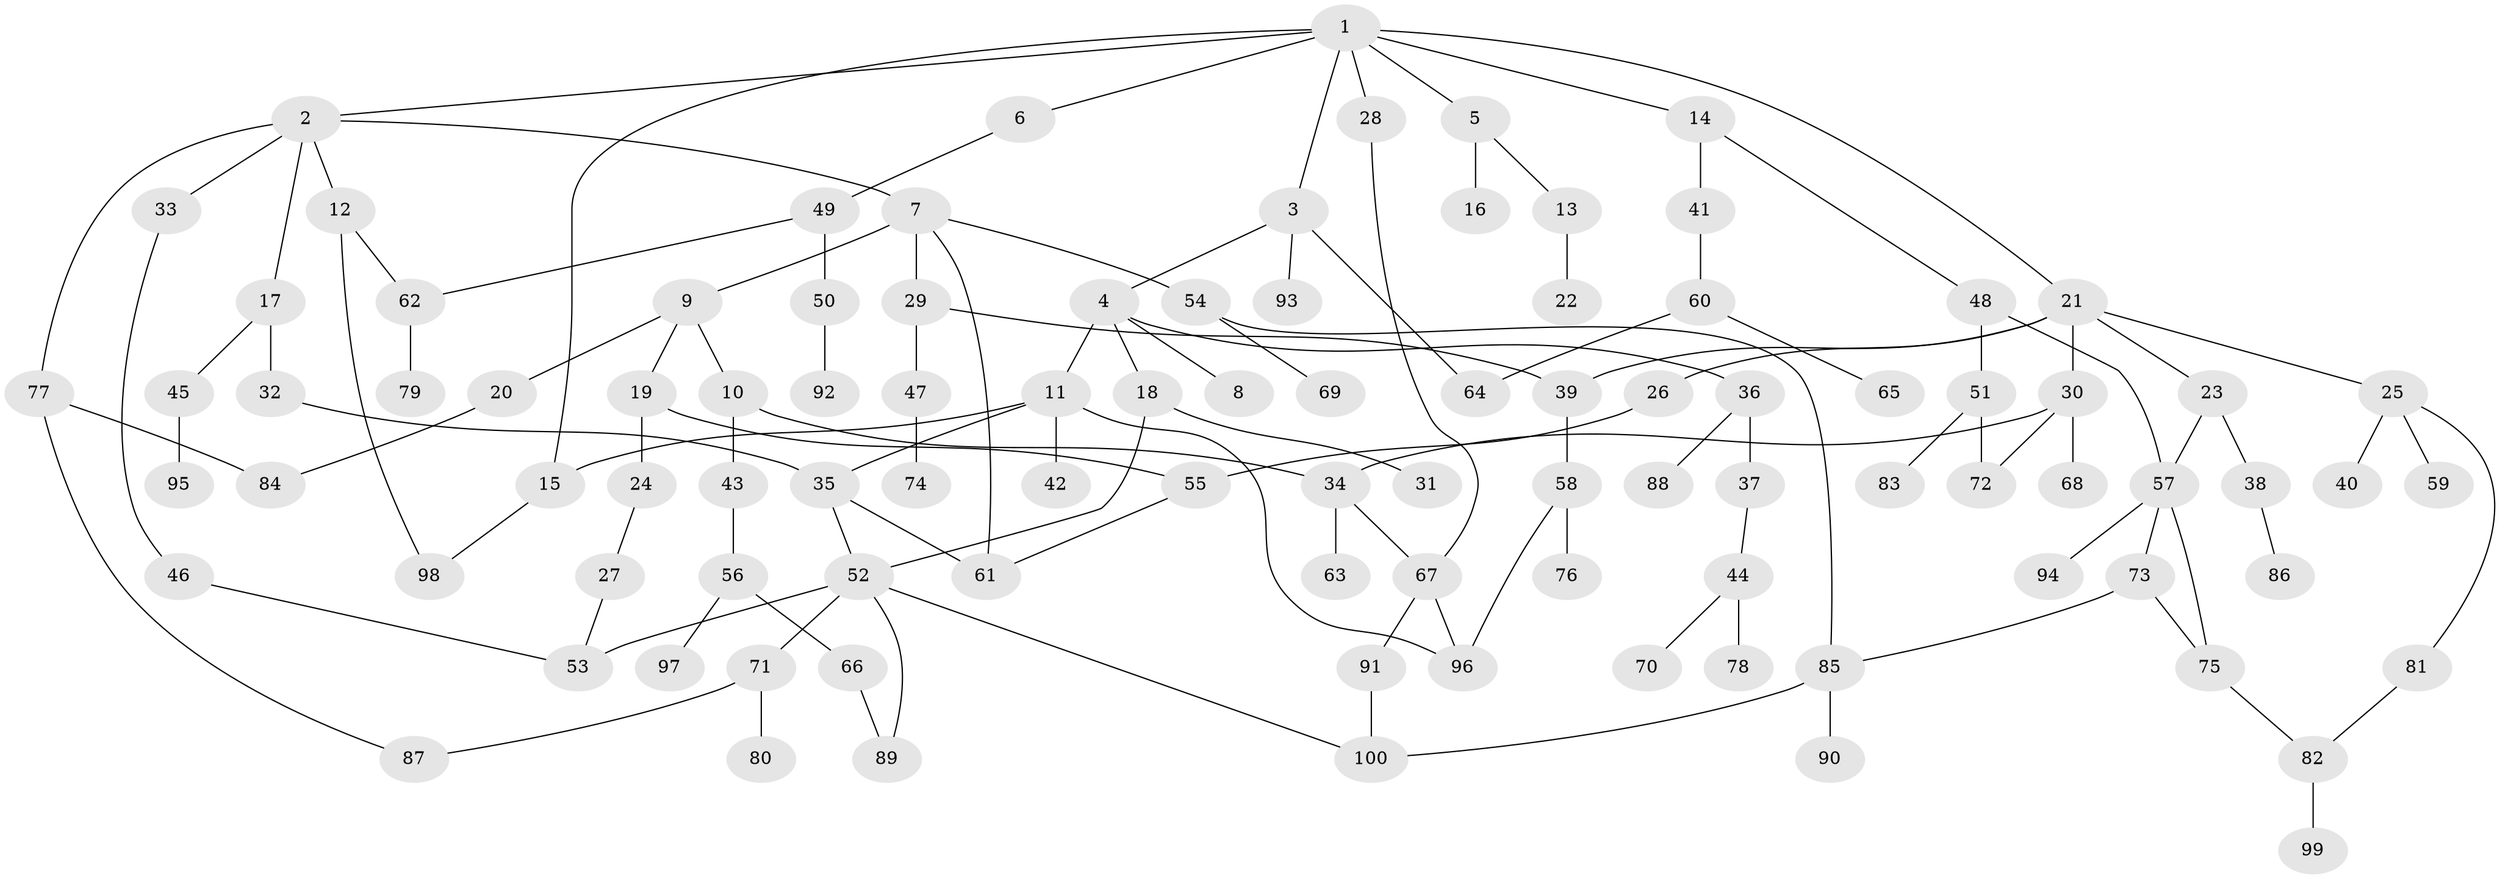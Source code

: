 // Generated by graph-tools (version 1.1) at 2025/11/02/21/25 10:11:06]
// undirected, 100 vertices, 125 edges
graph export_dot {
graph [start="1"]
  node [color=gray90,style=filled];
  1;
  2;
  3;
  4;
  5;
  6;
  7;
  8;
  9;
  10;
  11;
  12;
  13;
  14;
  15;
  16;
  17;
  18;
  19;
  20;
  21;
  22;
  23;
  24;
  25;
  26;
  27;
  28;
  29;
  30;
  31;
  32;
  33;
  34;
  35;
  36;
  37;
  38;
  39;
  40;
  41;
  42;
  43;
  44;
  45;
  46;
  47;
  48;
  49;
  50;
  51;
  52;
  53;
  54;
  55;
  56;
  57;
  58;
  59;
  60;
  61;
  62;
  63;
  64;
  65;
  66;
  67;
  68;
  69;
  70;
  71;
  72;
  73;
  74;
  75;
  76;
  77;
  78;
  79;
  80;
  81;
  82;
  83;
  84;
  85;
  86;
  87;
  88;
  89;
  90;
  91;
  92;
  93;
  94;
  95;
  96;
  97;
  98;
  99;
  100;
  1 -- 2;
  1 -- 3;
  1 -- 5;
  1 -- 6;
  1 -- 14;
  1 -- 15;
  1 -- 21;
  1 -- 28;
  2 -- 7;
  2 -- 12;
  2 -- 17;
  2 -- 33;
  2 -- 77;
  3 -- 4;
  3 -- 93;
  3 -- 64;
  4 -- 8;
  4 -- 11;
  4 -- 18;
  4 -- 36;
  5 -- 13;
  5 -- 16;
  6 -- 49;
  7 -- 9;
  7 -- 29;
  7 -- 54;
  7 -- 61;
  9 -- 10;
  9 -- 19;
  9 -- 20;
  10 -- 34;
  10 -- 43;
  11 -- 42;
  11 -- 96;
  11 -- 35;
  11 -- 15;
  12 -- 98;
  12 -- 62;
  13 -- 22;
  14 -- 41;
  14 -- 48;
  15 -- 98;
  17 -- 32;
  17 -- 45;
  18 -- 31;
  18 -- 52;
  19 -- 24;
  19 -- 55;
  20 -- 84;
  21 -- 23;
  21 -- 25;
  21 -- 26;
  21 -- 30;
  21 -- 39;
  23 -- 38;
  23 -- 57;
  24 -- 27;
  25 -- 40;
  25 -- 59;
  25 -- 81;
  26 -- 55;
  27 -- 53;
  28 -- 67;
  29 -- 47;
  29 -- 39;
  30 -- 68;
  30 -- 72;
  30 -- 34;
  32 -- 35;
  33 -- 46;
  34 -- 63;
  34 -- 67;
  35 -- 52;
  35 -- 61;
  36 -- 37;
  36 -- 88;
  37 -- 44;
  38 -- 86;
  39 -- 58;
  41 -- 60;
  43 -- 56;
  44 -- 70;
  44 -- 78;
  45 -- 95;
  46 -- 53;
  47 -- 74;
  48 -- 51;
  48 -- 57;
  49 -- 50;
  49 -- 62;
  50 -- 92;
  51 -- 83;
  51 -- 72;
  52 -- 71;
  52 -- 100;
  52 -- 89;
  52 -- 53;
  54 -- 69;
  54 -- 85;
  55 -- 61;
  56 -- 66;
  56 -- 97;
  57 -- 73;
  57 -- 75;
  57 -- 94;
  58 -- 76;
  58 -- 96;
  60 -- 64;
  60 -- 65;
  62 -- 79;
  66 -- 89;
  67 -- 91;
  67 -- 96;
  71 -- 80;
  71 -- 87;
  73 -- 85;
  73 -- 75;
  75 -- 82;
  77 -- 87;
  77 -- 84;
  81 -- 82;
  82 -- 99;
  85 -- 90;
  85 -- 100;
  91 -- 100;
}
